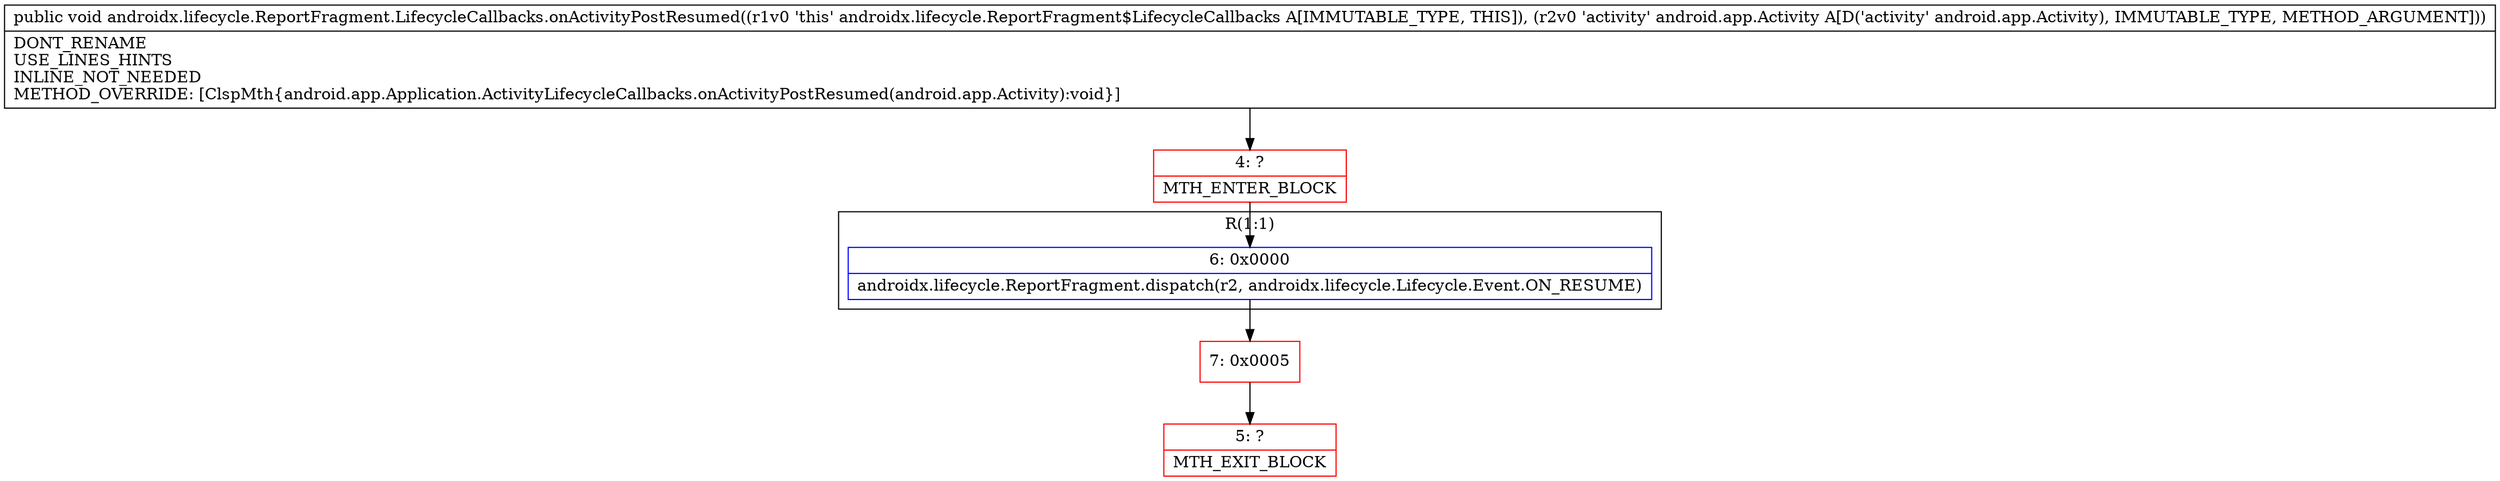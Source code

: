 digraph "CFG forandroidx.lifecycle.ReportFragment.LifecycleCallbacks.onActivityPostResumed(Landroid\/app\/Activity;)V" {
subgraph cluster_Region_765896260 {
label = "R(1:1)";
node [shape=record,color=blue];
Node_6 [shape=record,label="{6\:\ 0x0000|androidx.lifecycle.ReportFragment.dispatch(r2, androidx.lifecycle.Lifecycle.Event.ON_RESUME)\l}"];
}
Node_4 [shape=record,color=red,label="{4\:\ ?|MTH_ENTER_BLOCK\l}"];
Node_7 [shape=record,color=red,label="{7\:\ 0x0005}"];
Node_5 [shape=record,color=red,label="{5\:\ ?|MTH_EXIT_BLOCK\l}"];
MethodNode[shape=record,label="{public void androidx.lifecycle.ReportFragment.LifecycleCallbacks.onActivityPostResumed((r1v0 'this' androidx.lifecycle.ReportFragment$LifecycleCallbacks A[IMMUTABLE_TYPE, THIS]), (r2v0 'activity' android.app.Activity A[D('activity' android.app.Activity), IMMUTABLE_TYPE, METHOD_ARGUMENT]))  | DONT_RENAME\lUSE_LINES_HINTS\lINLINE_NOT_NEEDED\lMETHOD_OVERRIDE: [ClspMth\{android.app.Application.ActivityLifecycleCallbacks.onActivityPostResumed(android.app.Activity):void\}]\l}"];
MethodNode -> Node_4;Node_6 -> Node_7;
Node_4 -> Node_6;
Node_7 -> Node_5;
}

